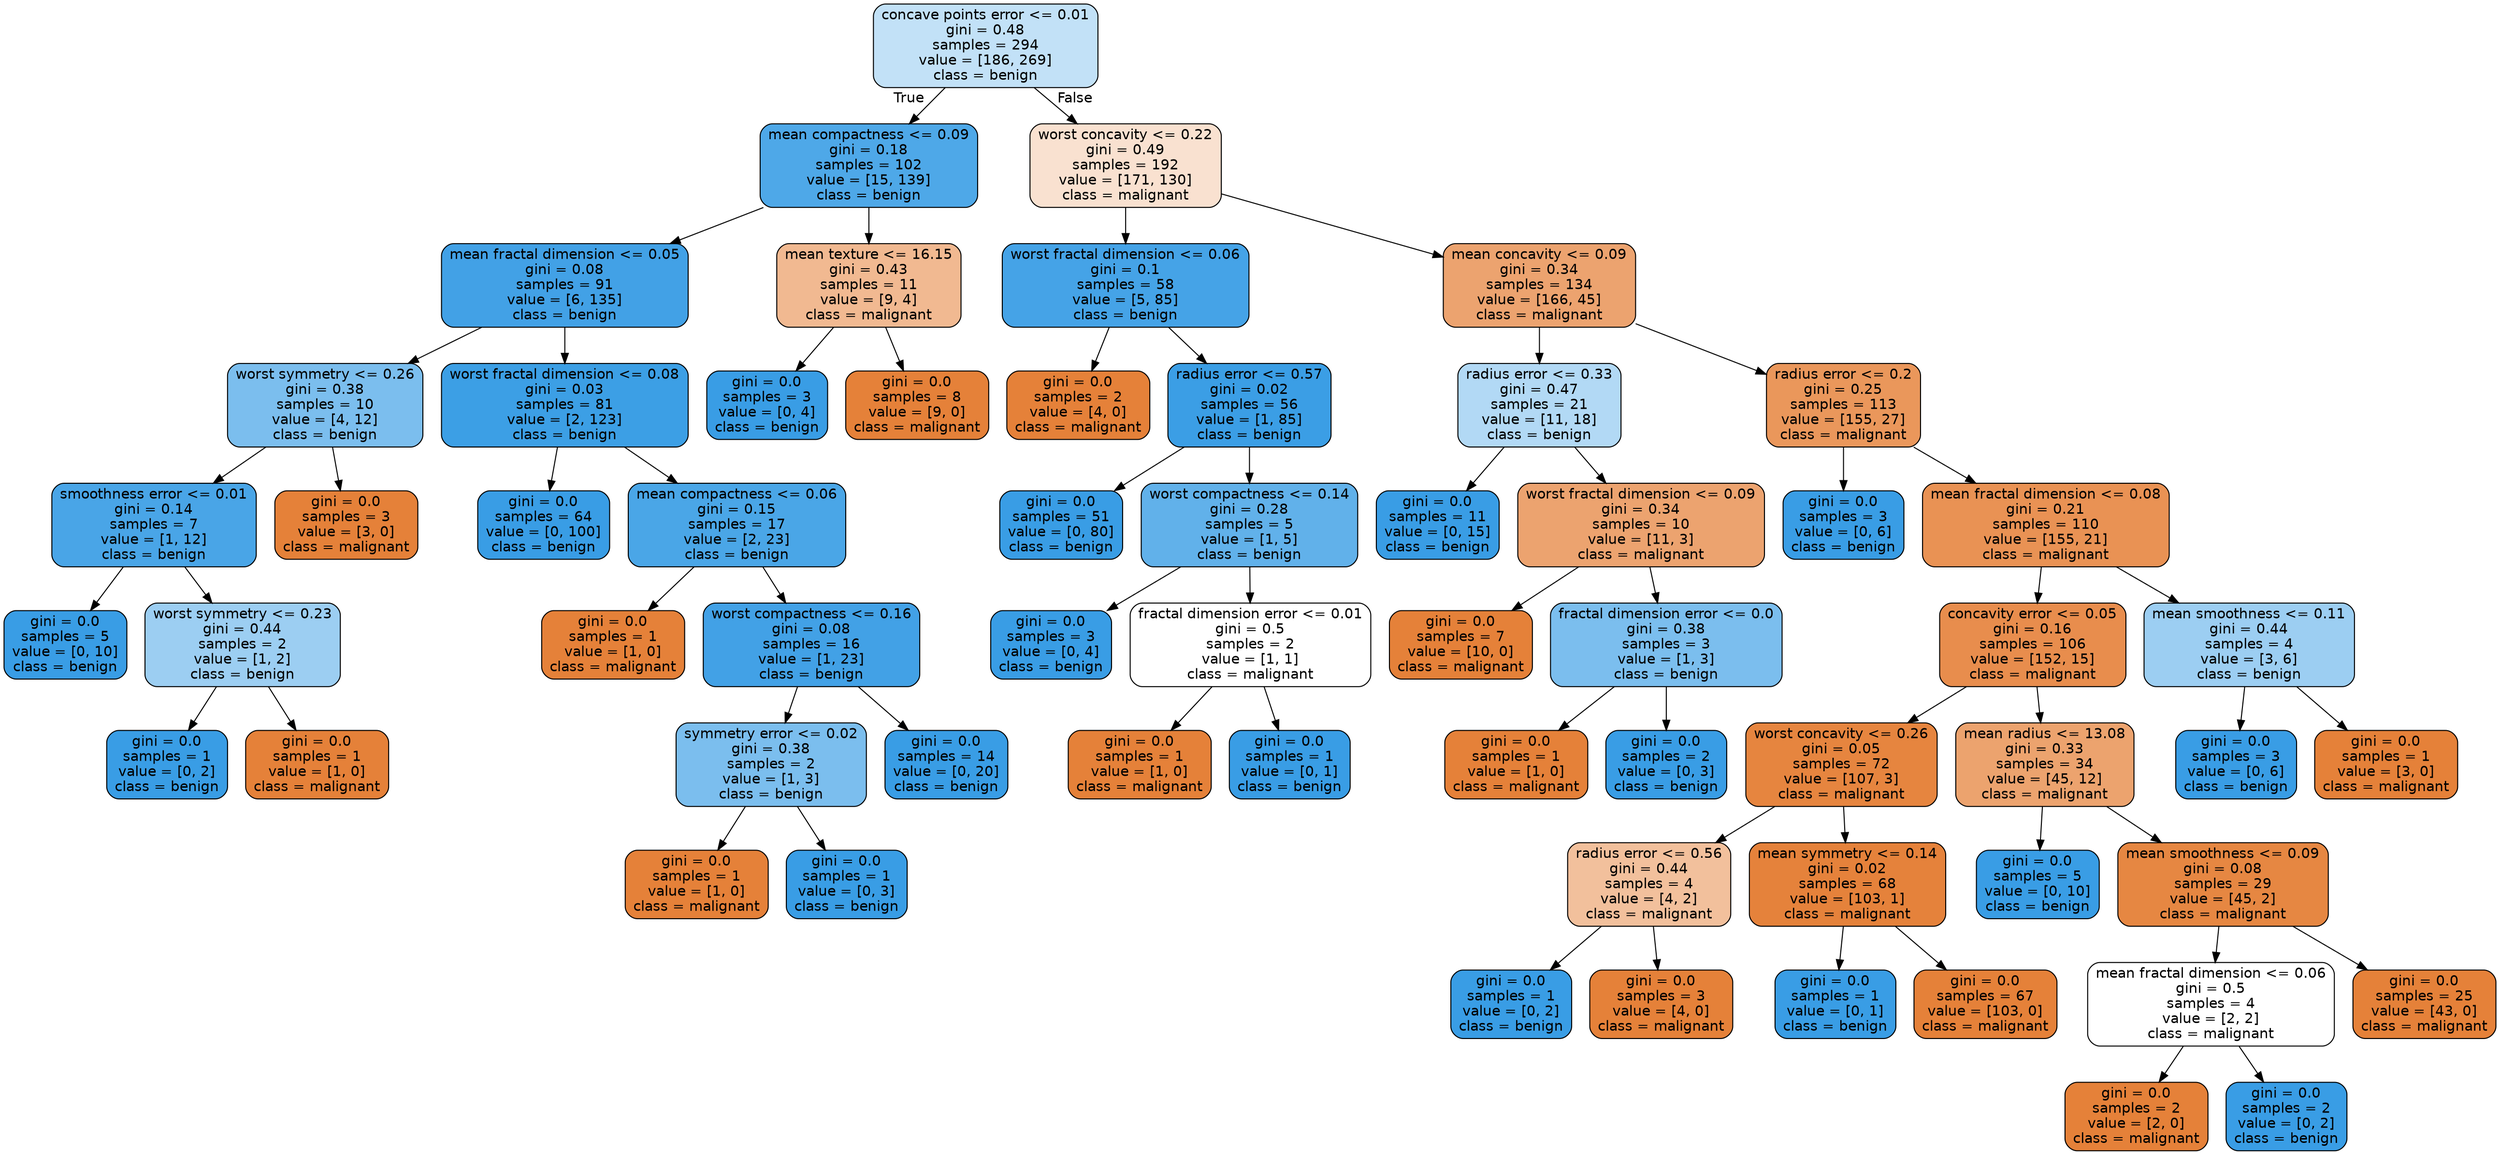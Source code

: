 digraph Tree {
node [shape=box, style="filled, rounded", color="black", fontname=helvetica] ;
edge [fontname=helvetica] ;
0 [label="concave points error <= 0.01\ngini = 0.48\nsamples = 294\nvalue = [186, 269]\nclass = benign", fillcolor="#c2e1f7"] ;
1 [label="mean compactness <= 0.09\ngini = 0.18\nsamples = 102\nvalue = [15, 139]\nclass = benign", fillcolor="#4ea8e8"] ;
0 -> 1 [labeldistance=2.5, labelangle=45, headlabel="True"] ;
2 [label="mean fractal dimension <= 0.05\ngini = 0.08\nsamples = 91\nvalue = [6, 135]\nclass = benign", fillcolor="#42a1e6"] ;
1 -> 2 ;
3 [label="worst symmetry <= 0.26\ngini = 0.38\nsamples = 10\nvalue = [4, 12]\nclass = benign", fillcolor="#7bbeee"] ;
2 -> 3 ;
4 [label="smoothness error <= 0.01\ngini = 0.14\nsamples = 7\nvalue = [1, 12]\nclass = benign", fillcolor="#49a5e7"] ;
3 -> 4 ;
5 [label="gini = 0.0\nsamples = 5\nvalue = [0, 10]\nclass = benign", fillcolor="#399de5"] ;
4 -> 5 ;
6 [label="worst symmetry <= 0.23\ngini = 0.44\nsamples = 2\nvalue = [1, 2]\nclass = benign", fillcolor="#9ccef2"] ;
4 -> 6 ;
7 [label="gini = 0.0\nsamples = 1\nvalue = [0, 2]\nclass = benign", fillcolor="#399de5"] ;
6 -> 7 ;
8 [label="gini = 0.0\nsamples = 1\nvalue = [1, 0]\nclass = malignant", fillcolor="#e58139"] ;
6 -> 8 ;
9 [label="gini = 0.0\nsamples = 3\nvalue = [3, 0]\nclass = malignant", fillcolor="#e58139"] ;
3 -> 9 ;
10 [label="worst fractal dimension <= 0.08\ngini = 0.03\nsamples = 81\nvalue = [2, 123]\nclass = benign", fillcolor="#3c9fe5"] ;
2 -> 10 ;
11 [label="gini = 0.0\nsamples = 64\nvalue = [0, 100]\nclass = benign", fillcolor="#399de5"] ;
10 -> 11 ;
12 [label="mean compactness <= 0.06\ngini = 0.15\nsamples = 17\nvalue = [2, 23]\nclass = benign", fillcolor="#4aa6e7"] ;
10 -> 12 ;
13 [label="gini = 0.0\nsamples = 1\nvalue = [1, 0]\nclass = malignant", fillcolor="#e58139"] ;
12 -> 13 ;
14 [label="worst compactness <= 0.16\ngini = 0.08\nsamples = 16\nvalue = [1, 23]\nclass = benign", fillcolor="#42a1e6"] ;
12 -> 14 ;
15 [label="symmetry error <= 0.02\ngini = 0.38\nsamples = 2\nvalue = [1, 3]\nclass = benign", fillcolor="#7bbeee"] ;
14 -> 15 ;
16 [label="gini = 0.0\nsamples = 1\nvalue = [1, 0]\nclass = malignant", fillcolor="#e58139"] ;
15 -> 16 ;
17 [label="gini = 0.0\nsamples = 1\nvalue = [0, 3]\nclass = benign", fillcolor="#399de5"] ;
15 -> 17 ;
18 [label="gini = 0.0\nsamples = 14\nvalue = [0, 20]\nclass = benign", fillcolor="#399de5"] ;
14 -> 18 ;
19 [label="mean texture <= 16.15\ngini = 0.43\nsamples = 11\nvalue = [9, 4]\nclass = malignant", fillcolor="#f1b991"] ;
1 -> 19 ;
20 [label="gini = 0.0\nsamples = 3\nvalue = [0, 4]\nclass = benign", fillcolor="#399de5"] ;
19 -> 20 ;
21 [label="gini = 0.0\nsamples = 8\nvalue = [9, 0]\nclass = malignant", fillcolor="#e58139"] ;
19 -> 21 ;
22 [label="worst concavity <= 0.22\ngini = 0.49\nsamples = 192\nvalue = [171, 130]\nclass = malignant", fillcolor="#f9e1d0"] ;
0 -> 22 [labeldistance=2.5, labelangle=-45, headlabel="False"] ;
23 [label="worst fractal dimension <= 0.06\ngini = 0.1\nsamples = 58\nvalue = [5, 85]\nclass = benign", fillcolor="#45a3e7"] ;
22 -> 23 ;
24 [label="gini = 0.0\nsamples = 2\nvalue = [4, 0]\nclass = malignant", fillcolor="#e58139"] ;
23 -> 24 ;
25 [label="radius error <= 0.57\ngini = 0.02\nsamples = 56\nvalue = [1, 85]\nclass = benign", fillcolor="#3b9ee5"] ;
23 -> 25 ;
26 [label="gini = 0.0\nsamples = 51\nvalue = [0, 80]\nclass = benign", fillcolor="#399de5"] ;
25 -> 26 ;
27 [label="worst compactness <= 0.14\ngini = 0.28\nsamples = 5\nvalue = [1, 5]\nclass = benign", fillcolor="#61b1ea"] ;
25 -> 27 ;
28 [label="gini = 0.0\nsamples = 3\nvalue = [0, 4]\nclass = benign", fillcolor="#399de5"] ;
27 -> 28 ;
29 [label="fractal dimension error <= 0.01\ngini = 0.5\nsamples = 2\nvalue = [1, 1]\nclass = malignant", fillcolor="#ffffff"] ;
27 -> 29 ;
30 [label="gini = 0.0\nsamples = 1\nvalue = [1, 0]\nclass = malignant", fillcolor="#e58139"] ;
29 -> 30 ;
31 [label="gini = 0.0\nsamples = 1\nvalue = [0, 1]\nclass = benign", fillcolor="#399de5"] ;
29 -> 31 ;
32 [label="mean concavity <= 0.09\ngini = 0.34\nsamples = 134\nvalue = [166, 45]\nclass = malignant", fillcolor="#eca36f"] ;
22 -> 32 ;
33 [label="radius error <= 0.33\ngini = 0.47\nsamples = 21\nvalue = [11, 18]\nclass = benign", fillcolor="#b2d9f5"] ;
32 -> 33 ;
34 [label="gini = 0.0\nsamples = 11\nvalue = [0, 15]\nclass = benign", fillcolor="#399de5"] ;
33 -> 34 ;
35 [label="worst fractal dimension <= 0.09\ngini = 0.34\nsamples = 10\nvalue = [11, 3]\nclass = malignant", fillcolor="#eca36f"] ;
33 -> 35 ;
36 [label="gini = 0.0\nsamples = 7\nvalue = [10, 0]\nclass = malignant", fillcolor="#e58139"] ;
35 -> 36 ;
37 [label="fractal dimension error <= 0.0\ngini = 0.38\nsamples = 3\nvalue = [1, 3]\nclass = benign", fillcolor="#7bbeee"] ;
35 -> 37 ;
38 [label="gini = 0.0\nsamples = 1\nvalue = [1, 0]\nclass = malignant", fillcolor="#e58139"] ;
37 -> 38 ;
39 [label="gini = 0.0\nsamples = 2\nvalue = [0, 3]\nclass = benign", fillcolor="#399de5"] ;
37 -> 39 ;
40 [label="radius error <= 0.2\ngini = 0.25\nsamples = 113\nvalue = [155, 27]\nclass = malignant", fillcolor="#ea975b"] ;
32 -> 40 ;
41 [label="gini = 0.0\nsamples = 3\nvalue = [0, 6]\nclass = benign", fillcolor="#399de5"] ;
40 -> 41 ;
42 [label="mean fractal dimension <= 0.08\ngini = 0.21\nsamples = 110\nvalue = [155, 21]\nclass = malignant", fillcolor="#e99254"] ;
40 -> 42 ;
43 [label="concavity error <= 0.05\ngini = 0.16\nsamples = 106\nvalue = [152, 15]\nclass = malignant", fillcolor="#e88d4d"] ;
42 -> 43 ;
44 [label="worst concavity <= 0.26\ngini = 0.05\nsamples = 72\nvalue = [107, 3]\nclass = malignant", fillcolor="#e6853f"] ;
43 -> 44 ;
45 [label="radius error <= 0.56\ngini = 0.44\nsamples = 4\nvalue = [4, 2]\nclass = malignant", fillcolor="#f2c09c"] ;
44 -> 45 ;
46 [label="gini = 0.0\nsamples = 1\nvalue = [0, 2]\nclass = benign", fillcolor="#399de5"] ;
45 -> 46 ;
47 [label="gini = 0.0\nsamples = 3\nvalue = [4, 0]\nclass = malignant", fillcolor="#e58139"] ;
45 -> 47 ;
48 [label="mean symmetry <= 0.14\ngini = 0.02\nsamples = 68\nvalue = [103, 1]\nclass = malignant", fillcolor="#e5823b"] ;
44 -> 48 ;
49 [label="gini = 0.0\nsamples = 1\nvalue = [0, 1]\nclass = benign", fillcolor="#399de5"] ;
48 -> 49 ;
50 [label="gini = 0.0\nsamples = 67\nvalue = [103, 0]\nclass = malignant", fillcolor="#e58139"] ;
48 -> 50 ;
51 [label="mean radius <= 13.08\ngini = 0.33\nsamples = 34\nvalue = [45, 12]\nclass = malignant", fillcolor="#eca36e"] ;
43 -> 51 ;
52 [label="gini = 0.0\nsamples = 5\nvalue = [0, 10]\nclass = benign", fillcolor="#399de5"] ;
51 -> 52 ;
53 [label="mean smoothness <= 0.09\ngini = 0.08\nsamples = 29\nvalue = [45, 2]\nclass = malignant", fillcolor="#e68742"] ;
51 -> 53 ;
54 [label="mean fractal dimension <= 0.06\ngini = 0.5\nsamples = 4\nvalue = [2, 2]\nclass = malignant", fillcolor="#ffffff"] ;
53 -> 54 ;
55 [label="gini = 0.0\nsamples = 2\nvalue = [2, 0]\nclass = malignant", fillcolor="#e58139"] ;
54 -> 55 ;
56 [label="gini = 0.0\nsamples = 2\nvalue = [0, 2]\nclass = benign", fillcolor="#399de5"] ;
54 -> 56 ;
57 [label="gini = 0.0\nsamples = 25\nvalue = [43, 0]\nclass = malignant", fillcolor="#e58139"] ;
53 -> 57 ;
58 [label="mean smoothness <= 0.11\ngini = 0.44\nsamples = 4\nvalue = [3, 6]\nclass = benign", fillcolor="#9ccef2"] ;
42 -> 58 ;
59 [label="gini = 0.0\nsamples = 3\nvalue = [0, 6]\nclass = benign", fillcolor="#399de5"] ;
58 -> 59 ;
60 [label="gini = 0.0\nsamples = 1\nvalue = [3, 0]\nclass = malignant", fillcolor="#e58139"] ;
58 -> 60 ;
}